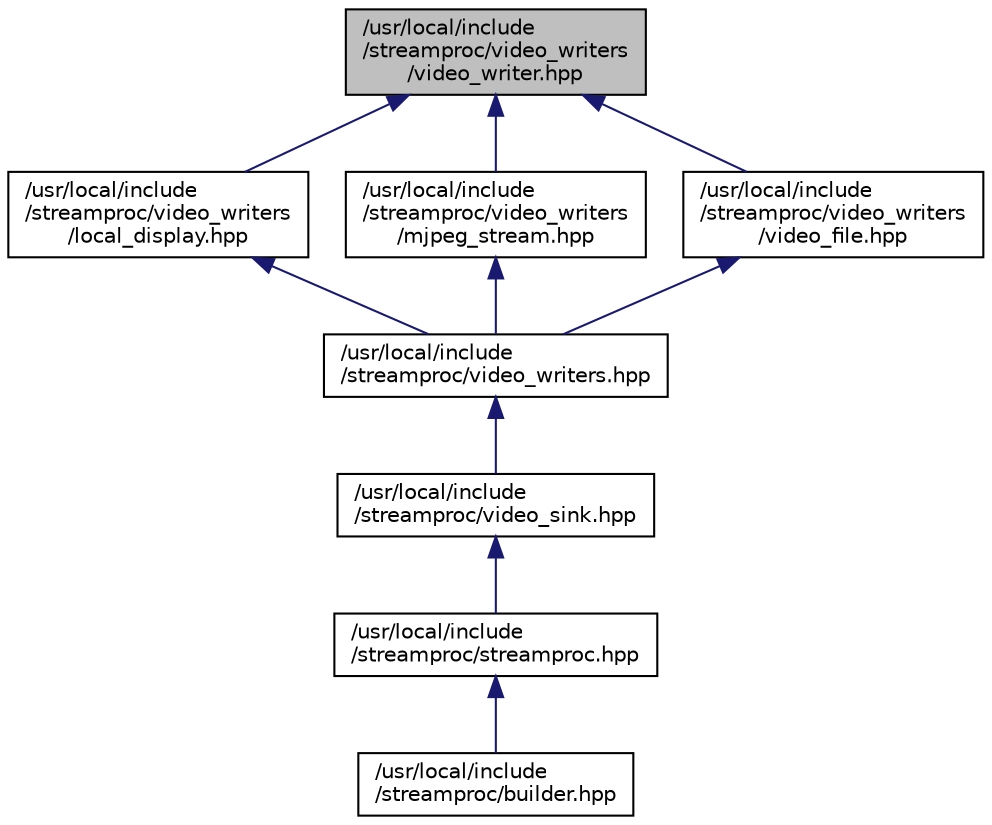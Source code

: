 digraph "/usr/local/include/streamproc/video_writers/video_writer.hpp"
{
  edge [fontname="Helvetica",fontsize="10",labelfontname="Helvetica",labelfontsize="10"];
  node [fontname="Helvetica",fontsize="10",shape=record];
  Node2 [label="/usr/local/include\l/streamproc/video_writers\l/video_writer.hpp",height=0.2,width=0.4,color="black", fillcolor="grey75", style="filled", fontcolor="black"];
  Node2 -> Node3 [dir="back",color="midnightblue",fontsize="10",style="solid",fontname="Helvetica"];
  Node3 [label="/usr/local/include\l/streamproc/video_writers\l/local_display.hpp",height=0.2,width=0.4,color="black", fillcolor="white", style="filled",URL="$d4/d90/local__display_8hpp.html"];
  Node3 -> Node4 [dir="back",color="midnightblue",fontsize="10",style="solid",fontname="Helvetica"];
  Node4 [label="/usr/local/include\l/streamproc/video_writers.hpp",height=0.2,width=0.4,color="black", fillcolor="white", style="filled",URL="$dd/de6/video__writers_8hpp.html"];
  Node4 -> Node5 [dir="back",color="midnightblue",fontsize="10",style="solid",fontname="Helvetica"];
  Node5 [label="/usr/local/include\l/streamproc/video_sink.hpp",height=0.2,width=0.4,color="black", fillcolor="white", style="filled",URL="$da/d40/video__sink_8hpp.html"];
  Node5 -> Node6 [dir="back",color="midnightblue",fontsize="10",style="solid",fontname="Helvetica"];
  Node6 [label="/usr/local/include\l/streamproc/streamproc.hpp",height=0.2,width=0.4,color="black", fillcolor="white", style="filled",URL="$de/dc1/streamproc_8hpp.html"];
  Node6 -> Node7 [dir="back",color="midnightblue",fontsize="10",style="solid",fontname="Helvetica"];
  Node7 [label="/usr/local/include\l/streamproc/builder.hpp",height=0.2,width=0.4,color="black", fillcolor="white", style="filled",URL="$dc/dcd/builder_8hpp.html"];
  Node2 -> Node8 [dir="back",color="midnightblue",fontsize="10",style="solid",fontname="Helvetica"];
  Node8 [label="/usr/local/include\l/streamproc/video_writers\l/mjpeg_stream.hpp",height=0.2,width=0.4,color="black", fillcolor="white", style="filled",URL="$d7/d60/mjpeg__stream_8hpp.html"];
  Node8 -> Node4 [dir="back",color="midnightblue",fontsize="10",style="solid",fontname="Helvetica"];
  Node2 -> Node9 [dir="back",color="midnightblue",fontsize="10",style="solid",fontname="Helvetica"];
  Node9 [label="/usr/local/include\l/streamproc/video_writers\l/video_file.hpp",height=0.2,width=0.4,color="black", fillcolor="white", style="filled",URL="$d5/d1e/video__file_8hpp.html"];
  Node9 -> Node4 [dir="back",color="midnightblue",fontsize="10",style="solid",fontname="Helvetica"];
}
